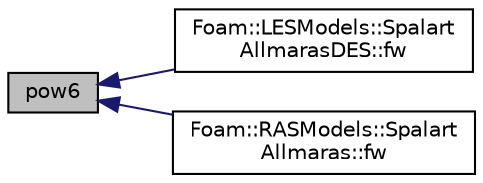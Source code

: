digraph "pow6"
{
  bgcolor="transparent";
  edge [fontname="Helvetica",fontsize="10",labelfontname="Helvetica",labelfontsize="10"];
  node [fontname="Helvetica",fontsize="10",shape=record];
  rankdir="LR";
  Node1 [label="pow6",height=0.2,width=0.4,color="black", fillcolor="grey75", style="filled", fontcolor="black"];
  Node1 -> Node2 [dir="back",color="midnightblue",fontsize="10",style="solid",fontname="Helvetica"];
  Node2 [label="Foam::LESModels::Spalart\lAllmarasDES::fw",height=0.2,width=0.4,color="black",URL="$a02386.html#ada7bf0fff3acffa9099136d693439b09"];
  Node1 -> Node3 [dir="back",color="midnightblue",fontsize="10",style="solid",fontname="Helvetica"];
  Node3 [label="Foam::RASModels::Spalart\lAllmaras::fw",height=0.2,width=0.4,color="black",URL="$a02384.html#a83454217bbe83e3672b3b4e8804a8dd2"];
}
